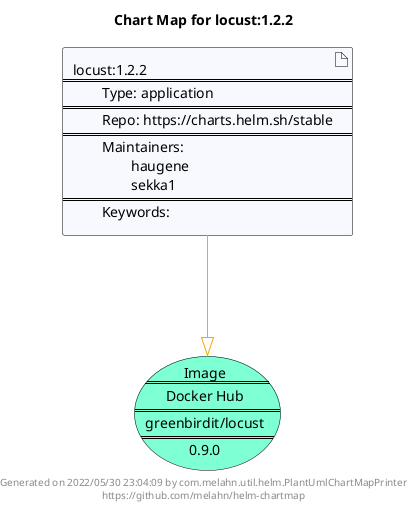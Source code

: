 @startuml
skinparam linetype ortho
skinparam backgroundColor white
skinparam usecaseBorderColor black
skinparam usecaseArrowColor LightSlateGray
skinparam artifactBorderColor black
skinparam artifactArrowColor LightSlateGray

title Chart Map for locust:1.2.2

'There is one referenced Helm Chart
artifact "locust:1.2.2\n====\n\tType: application\n====\n\tRepo: https://charts.helm.sh/stable\n====\n\tMaintainers: \n\t\thaugene\n\t\tsekka1\n====\n\tKeywords: " as locust_1_2_2 #GhostWhite

'There is one referenced Docker Image
usecase "Image\n====\nDocker Hub\n====\ngreenbirdit/locust\n====\n0.9.0" as greenbirdit_locust_0_9_0 #Aquamarine

'Chart Dependencies
locust_1_2_2--[#orange]-|>greenbirdit_locust_0_9_0

center footer Generated on 2022/05/30 23:04:09 by com.melahn.util.helm.PlantUmlChartMapPrinter\nhttps://github.com/melahn/helm-chartmap
@enduml
